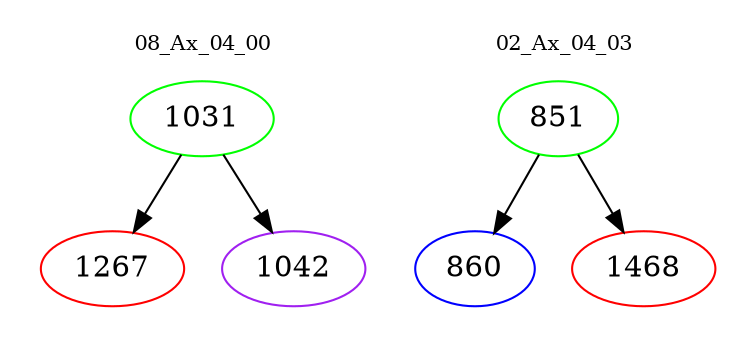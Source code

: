 digraph{
subgraph cluster_0 {
color = white
label = "08_Ax_04_00";
fontsize=10;
T0_1031 [label="1031", color="green"]
T0_1031 -> T0_1267 [color="black"]
T0_1267 [label="1267", color="red"]
T0_1031 -> T0_1042 [color="black"]
T0_1042 [label="1042", color="purple"]
}
subgraph cluster_1 {
color = white
label = "02_Ax_04_03";
fontsize=10;
T1_851 [label="851", color="green"]
T1_851 -> T1_860 [color="black"]
T1_860 [label="860", color="blue"]
T1_851 -> T1_1468 [color="black"]
T1_1468 [label="1468", color="red"]
}
}
